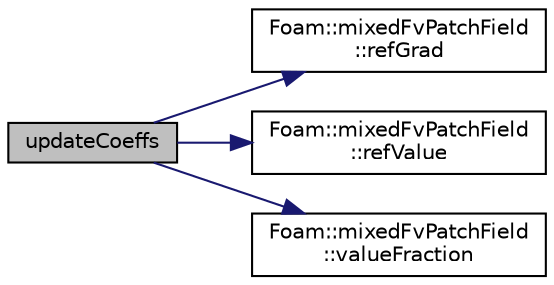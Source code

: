 digraph "updateCoeffs"
{
  bgcolor="transparent";
  edge [fontname="Helvetica",fontsize="10",labelfontname="Helvetica",labelfontsize="10"];
  node [fontname="Helvetica",fontsize="10",shape=record];
  rankdir="LR";
  Node1 [label="updateCoeffs",height=0.2,width=0.4,color="black", fillcolor="grey75", style="filled", fontcolor="black"];
  Node1 -> Node2 [color="midnightblue",fontsize="10",style="solid",fontname="Helvetica"];
  Node2 [label="Foam::mixedFvPatchField\l::refGrad",height=0.2,width=0.4,color="black",URL="$a01513.html#af9e743727ba0eddc7ac0ed20f18f786d"];
  Node1 -> Node3 [color="midnightblue",fontsize="10",style="solid",fontname="Helvetica"];
  Node3 [label="Foam::mixedFvPatchField\l::refValue",height=0.2,width=0.4,color="black",URL="$a01513.html#a475706f93caca5b302c98e563f5a4f6b"];
  Node1 -> Node4 [color="midnightblue",fontsize="10",style="solid",fontname="Helvetica"];
  Node4 [label="Foam::mixedFvPatchField\l::valueFraction",height=0.2,width=0.4,color="black",URL="$a01513.html#aeb7fae7f78d9bdeb780060e7d4d5b5e9"];
}
